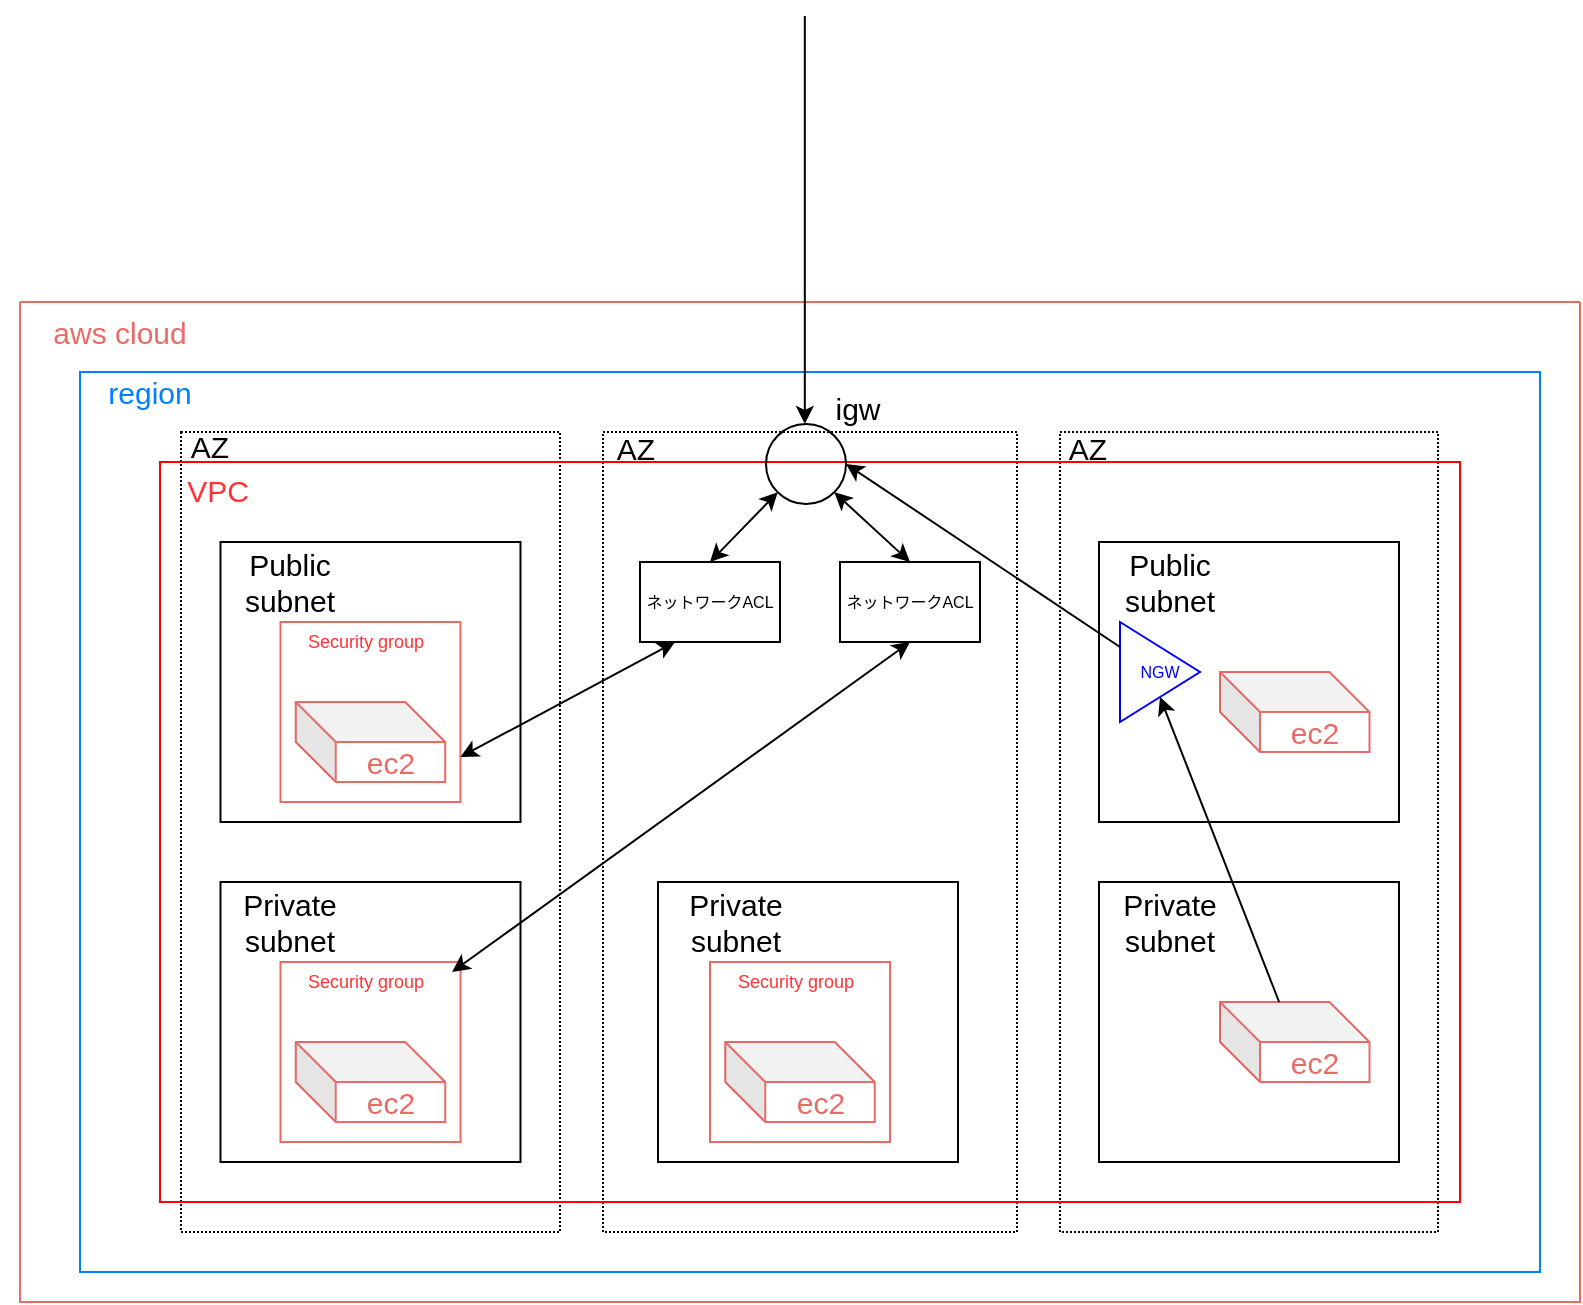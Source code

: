 <mxfile version="20.6.0" type="device"><diagram id="8EvWyQfXqzVC-95Fd0Qo" name="ページ1"><mxGraphModel dx="1026" dy="1748" grid="1" gridSize="10" guides="1" tooltips="1" connect="1" arrows="1" fold="1" page="1" pageScale="1" pageWidth="827" pageHeight="1169" math="0" shadow="0"><root><mxCell id="0"/><mxCell id="1" parent="0"/><mxCell id="B7sPaUUwayAhXemTvLtW-1" value="" style="swimlane;startSize=0;whiteSpace=wrap;labelBackgroundColor=#FF66B3;strokeColor=#EA6B66;" vertex="1" parent="1"><mxGeometry x="20" y="-500" width="780" height="500" as="geometry"><mxRectangle x="300" y="-330" width="50" height="40" as="alternateBounds"/></mxGeometry></mxCell><mxCell id="B7sPaUUwayAhXemTvLtW-3" value="aws cloud" style="rounded=0;whiteSpace=wrap;html=1;labelBackgroundColor=none;gradientColor=none;fillColor=none;strokeColor=none;fontSize=15;fontColor=#EA6B66;" vertex="1" parent="B7sPaUUwayAhXemTvLtW-1"><mxGeometry x="-10" y="5" width="120" height="20" as="geometry"/></mxCell><mxCell id="B7sPaUUwayAhXemTvLtW-6" value="" style="rounded=0;whiteSpace=wrap;html=1;labelBackgroundColor=none;fontSize=24;fillColor=none;gradientColor=none;strokeColor=#007FFF;" vertex="1" parent="B7sPaUUwayAhXemTvLtW-1"><mxGeometry x="30" y="35" width="730" height="450" as="geometry"/></mxCell><mxCell id="B7sPaUUwayAhXemTvLtW-7" value="region" style="rounded=0;whiteSpace=wrap;html=1;labelBackgroundColor=none;gradientColor=none;fillColor=none;strokeColor=none;fontSize=15;fontColor=#007FFF;" vertex="1" parent="B7sPaUUwayAhXemTvLtW-1"><mxGeometry x="40" y="35" width="50" height="20" as="geometry"/></mxCell><mxCell id="B7sPaUUwayAhXemTvLtW-8" style="edgeStyle=orthogonalEdgeStyle;rounded=0;orthogonalLoop=1;jettySize=auto;html=1;exitX=0.5;exitY=1;exitDx=0;exitDy=0;fontSize=24;" edge="1" parent="B7sPaUUwayAhXemTvLtW-1" source="B7sPaUUwayAhXemTvLtW-7" target="B7sPaUUwayAhXemTvLtW-7"><mxGeometry relative="1" as="geometry"/></mxCell><mxCell id="B7sPaUUwayAhXemTvLtW-9" value="" style="rounded=0;whiteSpace=wrap;html=1;labelBackgroundColor=none;fontSize=24;fillColor=none;gradientColor=none;dashed=1;dashPattern=1 1;" vertex="1" parent="B7sPaUUwayAhXemTvLtW-1"><mxGeometry x="80.5" y="65" width="189.5" height="400" as="geometry"/></mxCell><mxCell id="B7sPaUUwayAhXemTvLtW-14" value="" style="rounded=0;whiteSpace=wrap;html=1;labelBackgroundColor=none;fontSize=24;fillColor=none;gradientColor=none;dashed=1;dashPattern=1 1;" vertex="1" parent="B7sPaUUwayAhXemTvLtW-1"><mxGeometry x="520" y="65" width="189" height="400" as="geometry"/></mxCell><mxCell id="B7sPaUUwayAhXemTvLtW-15" value="" style="rounded=0;whiteSpace=wrap;html=1;labelBackgroundColor=none;fontSize=24;fillColor=none;gradientColor=none;dashed=1;dashPattern=1 1;" vertex="1" parent="B7sPaUUwayAhXemTvLtW-1"><mxGeometry x="291.5" y="65" width="207" height="400" as="geometry"/></mxCell><mxCell id="B7sPaUUwayAhXemTvLtW-16" value="AZ" style="rounded=0;whiteSpace=wrap;html=1;labelBackgroundColor=none;gradientColor=none;fillColor=none;strokeColor=none;fontSize=15;" vertex="1" parent="B7sPaUUwayAhXemTvLtW-1"><mxGeometry x="70" y="62" width="50" height="20" as="geometry"/></mxCell><mxCell id="B7sPaUUwayAhXemTvLtW-17" value="AZ" style="rounded=0;whiteSpace=wrap;html=1;labelBackgroundColor=none;gradientColor=none;fillColor=none;strokeColor=none;fontSize=15;" vertex="1" parent="B7sPaUUwayAhXemTvLtW-1"><mxGeometry x="283" y="63" width="50" height="20" as="geometry"/></mxCell><mxCell id="B7sPaUUwayAhXemTvLtW-18" value="AZ" style="rounded=0;whiteSpace=wrap;html=1;labelBackgroundColor=none;gradientColor=none;fillColor=none;strokeColor=none;fontSize=15;" vertex="1" parent="B7sPaUUwayAhXemTvLtW-1"><mxGeometry x="509" y="63" width="50" height="20" as="geometry"/></mxCell><mxCell id="B7sPaUUwayAhXemTvLtW-19" value="" style="rounded=0;whiteSpace=wrap;html=1;labelBackgroundColor=none;fontSize=19;fillColor=none;strokeColor=#FF0000;" vertex="1" parent="B7sPaUUwayAhXemTvLtW-1"><mxGeometry x="70" y="80" width="650" height="370" as="geometry"/></mxCell><mxCell id="B7sPaUUwayAhXemTvLtW-22" value="VPC" style="rounded=0;whiteSpace=wrap;html=1;labelBackgroundColor=none;gradientColor=none;fillColor=none;strokeColor=none;fontSize=15;fontColor=#FF3333;" vertex="1" parent="B7sPaUUwayAhXemTvLtW-1"><mxGeometry x="74" y="84" width="50" height="20" as="geometry"/></mxCell><mxCell id="B7sPaUUwayAhXemTvLtW-24" value="" style="rounded=0;whiteSpace=wrap;html=1;labelBackgroundColor=none;fontSize=15;fillColor=none;gradientColor=none;" vertex="1" parent="B7sPaUUwayAhXemTvLtW-1"><mxGeometry x="100.25" y="290" width="150" height="140" as="geometry"/></mxCell><mxCell id="B7sPaUUwayAhXemTvLtW-29" value="" style="rounded=0;whiteSpace=wrap;html=1;labelBackgroundColor=none;fontSize=15;fillColor=none;gradientColor=none;" vertex="1" parent="B7sPaUUwayAhXemTvLtW-1"><mxGeometry x="100.25" y="120" width="150" height="140" as="geometry"/></mxCell><mxCell id="B7sPaUUwayAhXemTvLtW-30" value="" style="rounded=0;whiteSpace=wrap;html=1;labelBackgroundColor=none;fontSize=15;fillColor=none;gradientColor=none;" vertex="1" parent="B7sPaUUwayAhXemTvLtW-1"><mxGeometry x="319" y="290" width="150" height="140" as="geometry"/></mxCell><mxCell id="B7sPaUUwayAhXemTvLtW-32" value="" style="rounded=0;whiteSpace=wrap;html=1;labelBackgroundColor=none;fontSize=15;fillColor=none;gradientColor=none;" vertex="1" parent="B7sPaUUwayAhXemTvLtW-1"><mxGeometry x="539.5" y="290" width="150" height="140" as="geometry"/></mxCell><mxCell id="B7sPaUUwayAhXemTvLtW-33" value="" style="rounded=0;whiteSpace=wrap;html=1;labelBackgroundColor=none;fontSize=15;fillColor=none;gradientColor=none;" vertex="1" parent="B7sPaUUwayAhXemTvLtW-1"><mxGeometry x="539.5" y="120" width="150" height="140" as="geometry"/></mxCell><mxCell id="B7sPaUUwayAhXemTvLtW-34" value="Public subnet" style="rounded=0;whiteSpace=wrap;html=1;labelBackgroundColor=none;gradientColor=none;fillColor=none;strokeColor=none;fontSize=15;" vertex="1" parent="B7sPaUUwayAhXemTvLtW-1"><mxGeometry x="110" y="130" width="50" height="20" as="geometry"/></mxCell><mxCell id="B7sPaUUwayAhXemTvLtW-35" value="Private subnet" style="rounded=0;whiteSpace=wrap;html=1;labelBackgroundColor=none;gradientColor=none;fillColor=none;strokeColor=none;fontSize=15;" vertex="1" parent="B7sPaUUwayAhXemTvLtW-1"><mxGeometry x="110" y="300" width="50" height="20" as="geometry"/></mxCell><mxCell id="B7sPaUUwayAhXemTvLtW-37" value="Private subnet" style="rounded=0;whiteSpace=wrap;html=1;labelBackgroundColor=none;gradientColor=none;fillColor=none;strokeColor=none;fontSize=15;" vertex="1" parent="B7sPaUUwayAhXemTvLtW-1"><mxGeometry x="333" y="300" width="50" height="20" as="geometry"/></mxCell><mxCell id="B7sPaUUwayAhXemTvLtW-38" value="Private subnet" style="rounded=0;whiteSpace=wrap;html=1;labelBackgroundColor=none;gradientColor=none;fillColor=none;strokeColor=none;fontSize=15;" vertex="1" parent="B7sPaUUwayAhXemTvLtW-1"><mxGeometry x="550" y="300" width="50" height="20" as="geometry"/></mxCell><mxCell id="B7sPaUUwayAhXemTvLtW-39" value="Public subnet" style="rounded=0;whiteSpace=wrap;html=1;labelBackgroundColor=none;gradientColor=none;fillColor=none;strokeColor=none;fontSize=15;" vertex="1" parent="B7sPaUUwayAhXemTvLtW-1"><mxGeometry x="550" y="130" width="50" height="20" as="geometry"/></mxCell><mxCell id="B7sPaUUwayAhXemTvLtW-43" value="igw" style="rounded=0;whiteSpace=wrap;html=1;labelBackgroundColor=none;gradientColor=none;fillColor=none;strokeColor=none;fontSize=15;" vertex="1" parent="B7sPaUUwayAhXemTvLtW-1"><mxGeometry x="393.5" y="43" width="50" height="20" as="geometry"/></mxCell><mxCell id="B7sPaUUwayAhXemTvLtW-40" value="" style="ellipse;whiteSpace=wrap;html=1;aspect=fixed;labelBackgroundColor=none;fontSize=15;fillColor=none;gradientColor=none;" vertex="1" parent="B7sPaUUwayAhXemTvLtW-1"><mxGeometry x="373" y="61" width="40" height="40" as="geometry"/></mxCell><mxCell id="B7sPaUUwayAhXemTvLtW-41" value="" style="endArrow=classic;html=1;rounded=0;fontSize=15;" edge="1" parent="B7sPaUUwayAhXemTvLtW-1"><mxGeometry width="50" height="50" relative="1" as="geometry"><mxPoint x="392.41" y="-143" as="sourcePoint"/><mxPoint x="392.41" y="61" as="targetPoint"/><Array as="points"/></mxGeometry></mxCell><mxCell id="B7sPaUUwayAhXemTvLtW-48" value="ec2" style="shape=cube;whiteSpace=wrap;html=1;boundedLbl=1;backgroundOutline=1;darkOpacity=0.05;darkOpacity2=0.1;labelBackgroundColor=none;strokeColor=#EA6B66;fontSize=15;fontColor=#EA6B66;fillColor=none;gradientColor=none;" vertex="1" parent="B7sPaUUwayAhXemTvLtW-1"><mxGeometry x="137.87" y="200" width="74.75" height="40" as="geometry"/></mxCell><mxCell id="B7sPaUUwayAhXemTvLtW-49" value="ec2" style="shape=cube;whiteSpace=wrap;html=1;boundedLbl=1;backgroundOutline=1;darkOpacity=0.05;darkOpacity2=0.1;labelBackgroundColor=none;strokeColor=#EA6B66;fontSize=15;fontColor=#EA6B66;fillColor=none;gradientColor=none;" vertex="1" parent="B7sPaUUwayAhXemTvLtW-1"><mxGeometry x="137.87" y="370" width="74.75" height="40" as="geometry"/></mxCell><mxCell id="B7sPaUUwayAhXemTvLtW-51" value="ec2" style="shape=cube;whiteSpace=wrap;html=1;boundedLbl=1;backgroundOutline=1;darkOpacity=0.05;darkOpacity2=0.1;labelBackgroundColor=none;strokeColor=#EA6B66;fontSize=15;fontColor=#EA6B66;fillColor=none;gradientColor=none;" vertex="1" parent="B7sPaUUwayAhXemTvLtW-1"><mxGeometry x="352.63" y="370" width="74.75" height="40" as="geometry"/></mxCell><mxCell id="B7sPaUUwayAhXemTvLtW-52" value="ec2" style="shape=cube;whiteSpace=wrap;html=1;boundedLbl=1;backgroundOutline=1;darkOpacity=0.05;darkOpacity2=0.1;labelBackgroundColor=none;strokeColor=#EA6B66;fontSize=15;fontColor=#EA6B66;fillColor=none;gradientColor=none;" vertex="1" parent="B7sPaUUwayAhXemTvLtW-1"><mxGeometry x="600" y="185" width="74.75" height="40" as="geometry"/></mxCell><mxCell id="B7sPaUUwayAhXemTvLtW-53" value="ec2" style="shape=cube;whiteSpace=wrap;html=1;boundedLbl=1;backgroundOutline=1;darkOpacity=0.05;darkOpacity2=0.1;labelBackgroundColor=none;strokeColor=#EA6B66;fontSize=15;fontColor=#EA6B66;fillColor=none;gradientColor=none;" vertex="1" parent="B7sPaUUwayAhXemTvLtW-1"><mxGeometry x="600" y="350" width="74.75" height="40" as="geometry"/></mxCell><mxCell id="B7sPaUUwayAhXemTvLtW-54" value="" style="whiteSpace=wrap;html=1;aspect=fixed;labelBackgroundColor=none;strokeColor=#EA6B66;fontSize=15;fontColor=#EA6B66;fillColor=none;gradientColor=none;" vertex="1" parent="B7sPaUUwayAhXemTvLtW-1"><mxGeometry x="130.24" y="160" width="90" height="90" as="geometry"/></mxCell><mxCell id="B7sPaUUwayAhXemTvLtW-55" value="" style="whiteSpace=wrap;html=1;aspect=fixed;labelBackgroundColor=none;strokeColor=#EA6B66;fontSize=15;fontColor=#EA6B66;fillColor=none;gradientColor=none;" vertex="1" parent="B7sPaUUwayAhXemTvLtW-1"><mxGeometry x="130.25" y="330" width="90" height="90" as="geometry"/></mxCell><mxCell id="B7sPaUUwayAhXemTvLtW-56" value="" style="whiteSpace=wrap;html=1;aspect=fixed;labelBackgroundColor=none;strokeColor=#EA6B66;fontSize=15;fontColor=#EA6B66;fillColor=none;gradientColor=none;" vertex="1" parent="B7sPaUUwayAhXemTvLtW-1"><mxGeometry x="345" y="330" width="90" height="90" as="geometry"/></mxCell><mxCell id="B7sPaUUwayAhXemTvLtW-60" value="Security group" style="rounded=0;whiteSpace=wrap;html=1;labelBackgroundColor=none;gradientColor=none;fillColor=none;strokeColor=none;fontSize=9;fontColor=#FF3333;" vertex="1" parent="B7sPaUUwayAhXemTvLtW-1"><mxGeometry x="130.25" y="160" width="85.81" height="20" as="geometry"/></mxCell><mxCell id="B7sPaUUwayAhXemTvLtW-61" value="Security group" style="rounded=0;whiteSpace=wrap;html=1;labelBackgroundColor=none;gradientColor=none;fillColor=none;strokeColor=none;fontSize=9;fontColor=#FF3333;" vertex="1" parent="B7sPaUUwayAhXemTvLtW-1"><mxGeometry x="130.24" y="330" width="85.81" height="20" as="geometry"/></mxCell><mxCell id="B7sPaUUwayAhXemTvLtW-104" value="Security group" style="rounded=0;whiteSpace=wrap;html=1;labelBackgroundColor=none;gradientColor=none;fillColor=none;strokeColor=none;fontSize=9;fontColor=#FF3333;" vertex="1" parent="B7sPaUUwayAhXemTvLtW-1"><mxGeometry x="344.99" y="330" width="85.81" height="20" as="geometry"/></mxCell><mxCell id="B7sPaUUwayAhXemTvLtW-110" value="&lt;font style=&quot;font-size: 8px;&quot;&gt;ネットワークACL&lt;/font&gt;" style="rounded=0;whiteSpace=wrap;html=1;labelBackgroundColor=none;strokeColor=#000000;fontSize=8;fontColor=#000000;fillColor=none;gradientColor=none;" vertex="1" parent="B7sPaUUwayAhXemTvLtW-1"><mxGeometry x="310" y="130" width="70" height="40" as="geometry"/></mxCell><mxCell id="B7sPaUUwayAhXemTvLtW-121" value="&lt;font style=&quot;font-size: 8px;&quot;&gt;ネットワークACL&lt;/font&gt;" style="rounded=0;whiteSpace=wrap;html=1;labelBackgroundColor=none;strokeColor=#000000;fontSize=8;fontColor=#000000;fillColor=none;gradientColor=none;" vertex="1" parent="B7sPaUUwayAhXemTvLtW-1"><mxGeometry x="410" y="130" width="70" height="40" as="geometry"/></mxCell><mxCell id="B7sPaUUwayAhXemTvLtW-122" value="" style="endArrow=classic;startArrow=classic;html=1;rounded=0;fontSize=8;fontColor=#000000;entryX=0;entryY=1;entryDx=0;entryDy=0;exitX=0.5;exitY=0;exitDx=0;exitDy=0;" edge="1" parent="B7sPaUUwayAhXemTvLtW-1" source="B7sPaUUwayAhXemTvLtW-110" target="B7sPaUUwayAhXemTvLtW-40"><mxGeometry width="50" height="50" relative="1" as="geometry"><mxPoint x="410" y="250" as="sourcePoint"/><mxPoint x="460" y="200" as="targetPoint"/></mxGeometry></mxCell><mxCell id="B7sPaUUwayAhXemTvLtW-123" value="" style="endArrow=classic;startArrow=classic;html=1;rounded=0;fontSize=8;fontColor=#000000;entryX=1;entryY=1;entryDx=0;entryDy=0;exitX=0.5;exitY=0;exitDx=0;exitDy=0;" edge="1" parent="B7sPaUUwayAhXemTvLtW-1" source="B7sPaUUwayAhXemTvLtW-121" target="B7sPaUUwayAhXemTvLtW-40"><mxGeometry width="50" height="50" relative="1" as="geometry"><mxPoint x="410" y="250" as="sourcePoint"/><mxPoint x="460" y="200" as="targetPoint"/></mxGeometry></mxCell><mxCell id="B7sPaUUwayAhXemTvLtW-124" value="" style="endArrow=classic;startArrow=classic;html=1;rounded=0;fontSize=8;fontColor=#000000;exitX=1;exitY=0.25;exitDx=0;exitDy=0;entryX=0.5;entryY=1;entryDx=0;entryDy=0;" edge="1" parent="B7sPaUUwayAhXemTvLtW-1" source="B7sPaUUwayAhXemTvLtW-61" target="B7sPaUUwayAhXemTvLtW-121"><mxGeometry width="50" height="50" relative="1" as="geometry"><mxPoint x="410" y="250" as="sourcePoint"/><mxPoint x="460" y="200" as="targetPoint"/></mxGeometry></mxCell><mxCell id="B7sPaUUwayAhXemTvLtW-125" value="" style="endArrow=classic;startArrow=classic;html=1;rounded=0;fontSize=8;fontColor=#000000;entryX=0.25;entryY=1;entryDx=0;entryDy=0;exitX=1;exitY=0.75;exitDx=0;exitDy=0;" edge="1" parent="B7sPaUUwayAhXemTvLtW-1" source="B7sPaUUwayAhXemTvLtW-54" target="B7sPaUUwayAhXemTvLtW-110"><mxGeometry width="50" height="50" relative="1" as="geometry"><mxPoint x="410" y="250" as="sourcePoint"/><mxPoint x="460" y="200" as="targetPoint"/></mxGeometry></mxCell><mxCell id="B7sPaUUwayAhXemTvLtW-126" value="NGW" style="triangle;whiteSpace=wrap;html=1;labelBackgroundColor=none;strokeColor=#0000FF;fontSize=8;fontColor=#0000FF;fillColor=none;gradientColor=none;" vertex="1" parent="B7sPaUUwayAhXemTvLtW-1"><mxGeometry x="550" y="160" width="40" height="50" as="geometry"/></mxCell><mxCell id="B7sPaUUwayAhXemTvLtW-127" value="" style="endArrow=classic;html=1;rounded=0;fontSize=8;fontColor=#000000;entryX=0.5;entryY=1;entryDx=0;entryDy=0;" edge="1" parent="B7sPaUUwayAhXemTvLtW-1" source="B7sPaUUwayAhXemTvLtW-53" target="B7sPaUUwayAhXemTvLtW-126"><mxGeometry width="50" height="50" relative="1" as="geometry"><mxPoint x="650.928" y="330" as="sourcePoint"/><mxPoint x="460" y="300" as="targetPoint"/></mxGeometry></mxCell><mxCell id="B7sPaUUwayAhXemTvLtW-129" value="" style="endArrow=classic;html=1;rounded=0;fontSize=8;fontColor=#000000;exitX=0;exitY=0.25;exitDx=0;exitDy=0;entryX=1;entryY=0.5;entryDx=0;entryDy=0;" edge="1" parent="B7sPaUUwayAhXemTvLtW-1" source="B7sPaUUwayAhXemTvLtW-126" target="B7sPaUUwayAhXemTvLtW-40"><mxGeometry width="50" height="50" relative="1" as="geometry"><mxPoint x="430" y="275" as="sourcePoint"/><mxPoint x="480" y="225" as="targetPoint"/></mxGeometry></mxCell></root></mxGraphModel></diagram></mxfile>